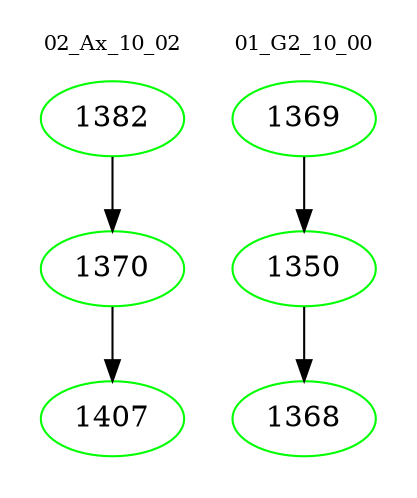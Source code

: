 digraph{
subgraph cluster_0 {
color = white
label = "02_Ax_10_02";
fontsize=10;
T0_1382 [label="1382", color="green"]
T0_1382 -> T0_1370 [color="black"]
T0_1370 [label="1370", color="green"]
T0_1370 -> T0_1407 [color="black"]
T0_1407 [label="1407", color="green"]
}
subgraph cluster_1 {
color = white
label = "01_G2_10_00";
fontsize=10;
T1_1369 [label="1369", color="green"]
T1_1369 -> T1_1350 [color="black"]
T1_1350 [label="1350", color="green"]
T1_1350 -> T1_1368 [color="black"]
T1_1368 [label="1368", color="green"]
}
}
